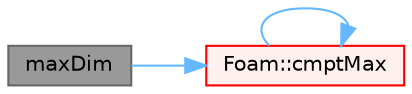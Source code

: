 digraph "maxDim"
{
 // LATEX_PDF_SIZE
  bgcolor="transparent";
  edge [fontname=Helvetica,fontsize=10,labelfontname=Helvetica,labelfontsize=10];
  node [fontname=Helvetica,fontsize=10,shape=box,height=0.2,width=0.4];
  rankdir="LR";
  Node1 [id="Node000001",label="maxDim",height=0.2,width=0.4,color="gray40", fillcolor="grey60", style="filled", fontcolor="black",tooltip=" "];
  Node1 -> Node2 [id="edge1_Node000001_Node000002",color="steelblue1",style="solid",tooltip=" "];
  Node2 [id="Node000002",label="Foam::cmptMax",height=0.2,width=0.4,color="red", fillcolor="#FFF0F0", style="filled",URL="$namespaceFoam.html#ab0e593317f8c0ebd299809089f27b307",tooltip=" "];
  Node2 -> Node2 [id="edge2_Node000002_Node000002",color="steelblue1",style="solid",tooltip=" "];
}
